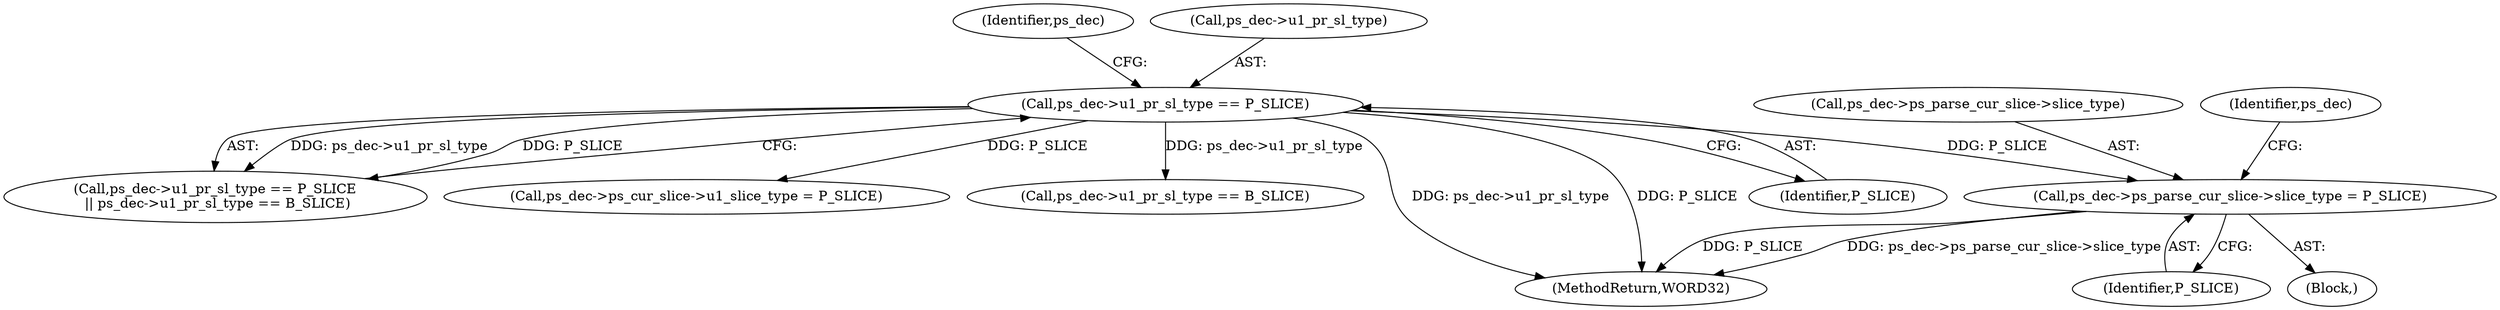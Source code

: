 digraph "0_Android_a78887bcffbc2995cf9ed72e0697acf560875e9e_1@pointer" {
"1000932" [label="(Call,ps_dec->ps_parse_cur_slice->slice_type = P_SLICE)"];
"1000606" [label="(Call,ps_dec->u1_pr_sl_type == P_SLICE)"];
"1000136" [label="(Block,)"];
"1000606" [label="(Call,ps_dec->u1_pr_sl_type == P_SLICE)"];
"1000610" [label="(Identifier,P_SLICE)"];
"1000938" [label="(Identifier,P_SLICE)"];
"1000933" [label="(Call,ps_dec->ps_parse_cur_slice->slice_type)"];
"1000605" [label="(Call,ps_dec->u1_pr_sl_type == P_SLICE\n || ps_dec->u1_pr_sl_type == B_SLICE)"];
"1000613" [label="(Identifier,ps_dec)"];
"1000925" [label="(Call,ps_dec->ps_cur_slice->u1_slice_type = P_SLICE)"];
"1000607" [label="(Call,ps_dec->u1_pr_sl_type)"];
"1000611" [label="(Call,ps_dec->u1_pr_sl_type == B_SLICE)"];
"1001356" [label="(MethodReturn,WORD32)"];
"1000941" [label="(Identifier,ps_dec)"];
"1000932" [label="(Call,ps_dec->ps_parse_cur_slice->slice_type = P_SLICE)"];
"1000932" -> "1000136"  [label="AST: "];
"1000932" -> "1000938"  [label="CFG: "];
"1000933" -> "1000932"  [label="AST: "];
"1000938" -> "1000932"  [label="AST: "];
"1000941" -> "1000932"  [label="CFG: "];
"1000932" -> "1001356"  [label="DDG: P_SLICE"];
"1000932" -> "1001356"  [label="DDG: ps_dec->ps_parse_cur_slice->slice_type"];
"1000606" -> "1000932"  [label="DDG: P_SLICE"];
"1000606" -> "1000605"  [label="AST: "];
"1000606" -> "1000610"  [label="CFG: "];
"1000607" -> "1000606"  [label="AST: "];
"1000610" -> "1000606"  [label="AST: "];
"1000613" -> "1000606"  [label="CFG: "];
"1000605" -> "1000606"  [label="CFG: "];
"1000606" -> "1001356"  [label="DDG: ps_dec->u1_pr_sl_type"];
"1000606" -> "1001356"  [label="DDG: P_SLICE"];
"1000606" -> "1000605"  [label="DDG: ps_dec->u1_pr_sl_type"];
"1000606" -> "1000605"  [label="DDG: P_SLICE"];
"1000606" -> "1000611"  [label="DDG: ps_dec->u1_pr_sl_type"];
"1000606" -> "1000925"  [label="DDG: P_SLICE"];
}
